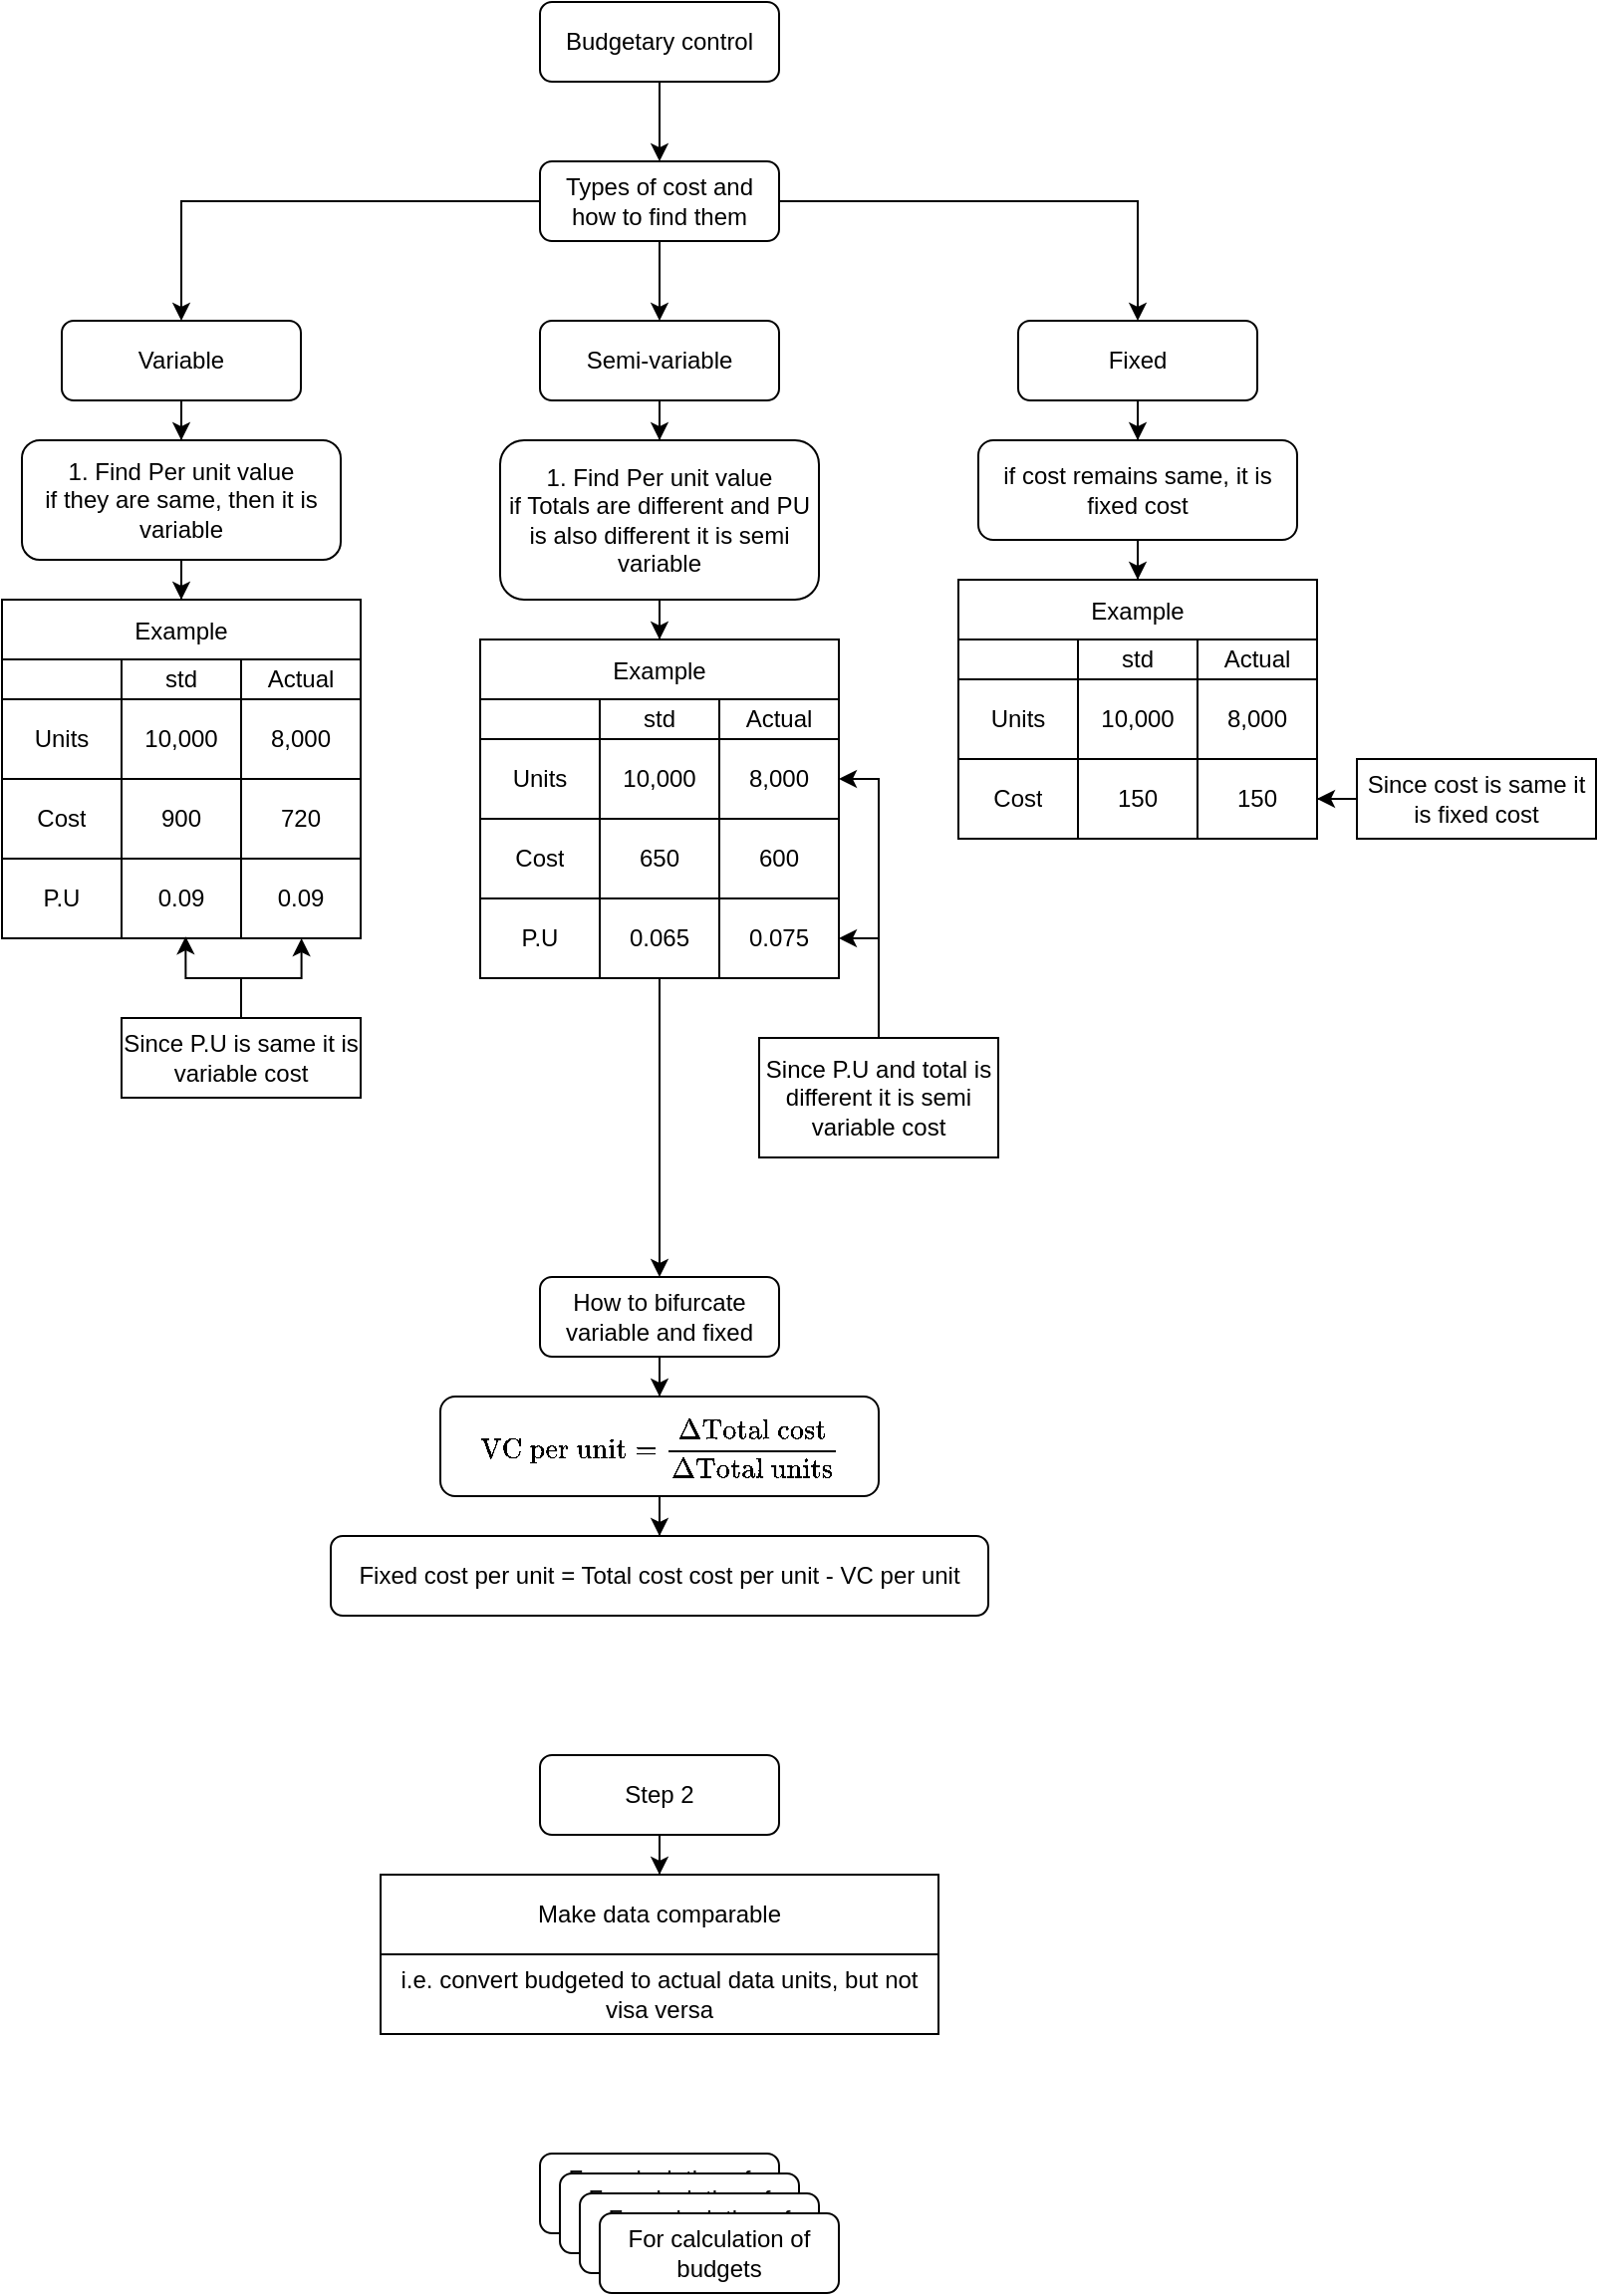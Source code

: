 <mxfile version="15.0.6" type="github">
  <diagram id="7xYDh08NcEi_VtG_tVV7" name="Page-1">
    <mxGraphModel dx="124.36" dy="-962.67" grid="1" gridSize="10" guides="1" tooltips="1" connect="1" arrows="1" fold="1" page="1" pageScale="1" pageWidth="850" pageHeight="1100" math="1" shadow="0">
      <root>
        <mxCell id="0" />
        <mxCell id="1" parent="0" />
        <mxCell id="7W-jUXoZuzK3Gu51qgMF-83" style="edgeStyle=orthogonalEdgeStyle;rounded=0;orthogonalLoop=1;jettySize=auto;html=1;" edge="1" parent="1" source="7W-jUXoZuzK3Gu51qgMF-1" target="7W-jUXoZuzK3Gu51qgMF-2">
          <mxGeometry relative="1" as="geometry" />
        </mxCell>
        <mxCell id="7W-jUXoZuzK3Gu51qgMF-1" value="Budgetary control" style="rounded=1;whiteSpace=wrap;html=1;" vertex="1" parent="1">
          <mxGeometry x="400" width="120" height="40" as="geometry" />
        </mxCell>
        <mxCell id="7W-jUXoZuzK3Gu51qgMF-80" style="edgeStyle=orthogonalEdgeStyle;rounded=0;orthogonalLoop=1;jettySize=auto;html=1;" edge="1" parent="1" source="7W-jUXoZuzK3Gu51qgMF-2" target="7W-jUXoZuzK3Gu51qgMF-4">
          <mxGeometry relative="1" as="geometry" />
        </mxCell>
        <mxCell id="7W-jUXoZuzK3Gu51qgMF-81" style="edgeStyle=orthogonalEdgeStyle;rounded=0;orthogonalLoop=1;jettySize=auto;html=1;" edge="1" parent="1" source="7W-jUXoZuzK3Gu51qgMF-2" target="7W-jUXoZuzK3Gu51qgMF-5">
          <mxGeometry relative="1" as="geometry" />
        </mxCell>
        <mxCell id="7W-jUXoZuzK3Gu51qgMF-82" style="edgeStyle=orthogonalEdgeStyle;rounded=0;orthogonalLoop=1;jettySize=auto;html=1;" edge="1" parent="1" source="7W-jUXoZuzK3Gu51qgMF-2" target="7W-jUXoZuzK3Gu51qgMF-3">
          <mxGeometry relative="1" as="geometry" />
        </mxCell>
        <mxCell id="7W-jUXoZuzK3Gu51qgMF-2" value="Types of cost and how to find them" style="rounded=1;whiteSpace=wrap;html=1;" vertex="1" parent="1">
          <mxGeometry x="400" y="80" width="120" height="40" as="geometry" />
        </mxCell>
        <mxCell id="7W-jUXoZuzK3Gu51qgMF-77" style="edgeStyle=orthogonalEdgeStyle;rounded=0;orthogonalLoop=1;jettySize=auto;html=1;" edge="1" parent="1" source="7W-jUXoZuzK3Gu51qgMF-3" target="7W-jUXoZuzK3Gu51qgMF-76">
          <mxGeometry relative="1" as="geometry" />
        </mxCell>
        <mxCell id="7W-jUXoZuzK3Gu51qgMF-3" value="Fixed" style="rounded=1;whiteSpace=wrap;html=1;" vertex="1" parent="1">
          <mxGeometry x="640" y="160" width="120" height="40" as="geometry" />
        </mxCell>
        <mxCell id="7W-jUXoZuzK3Gu51qgMF-49" style="edgeStyle=orthogonalEdgeStyle;rounded=0;orthogonalLoop=1;jettySize=auto;html=1;" edge="1" parent="1" source="7W-jUXoZuzK3Gu51qgMF-4" target="7W-jUXoZuzK3Gu51qgMF-48">
          <mxGeometry relative="1" as="geometry" />
        </mxCell>
        <mxCell id="7W-jUXoZuzK3Gu51qgMF-4" value="Semi-variable" style="rounded=1;whiteSpace=wrap;html=1;" vertex="1" parent="1">
          <mxGeometry x="400" y="160" width="120" height="40" as="geometry" />
        </mxCell>
        <mxCell id="7W-jUXoZuzK3Gu51qgMF-30" style="edgeStyle=orthogonalEdgeStyle;rounded=0;orthogonalLoop=1;jettySize=auto;html=1;" edge="1" parent="1" source="7W-jUXoZuzK3Gu51qgMF-5" target="7W-jUXoZuzK3Gu51qgMF-6">
          <mxGeometry relative="1" as="geometry" />
        </mxCell>
        <mxCell id="7W-jUXoZuzK3Gu51qgMF-5" value="Variable" style="rounded=1;whiteSpace=wrap;html=1;" vertex="1" parent="1">
          <mxGeometry x="160" y="160" width="120" height="40" as="geometry" />
        </mxCell>
        <mxCell id="7W-jUXoZuzK3Gu51qgMF-29" style="edgeStyle=orthogonalEdgeStyle;rounded=0;orthogonalLoop=1;jettySize=auto;html=1;" edge="1" parent="1" source="7W-jUXoZuzK3Gu51qgMF-6" target="7W-jUXoZuzK3Gu51qgMF-9">
          <mxGeometry relative="1" as="geometry" />
        </mxCell>
        <mxCell id="7W-jUXoZuzK3Gu51qgMF-6" value="&lt;div&gt;1. Find Per unit value&lt;/div&gt;&lt;div&gt;if they are same, then it is variable&lt;br&gt;&lt;/div&gt;" style="rounded=1;whiteSpace=wrap;html=1;" vertex="1" parent="1">
          <mxGeometry x="140" y="220" width="160" height="60" as="geometry" />
        </mxCell>
        <mxCell id="7W-jUXoZuzK3Gu51qgMF-9" value="Example" style="shape=table;startSize=30;container=1;collapsible=0;childLayout=tableLayout;" vertex="1" parent="1">
          <mxGeometry x="130" y="300" width="180" height="170" as="geometry" />
        </mxCell>
        <mxCell id="7W-jUXoZuzK3Gu51qgMF-10" value="" style="shape=partialRectangle;collapsible=0;dropTarget=0;pointerEvents=0;fillColor=none;top=0;left=0;bottom=0;right=0;points=[[0,0.5],[1,0.5]];portConstraint=eastwest;" vertex="1" parent="7W-jUXoZuzK3Gu51qgMF-9">
          <mxGeometry y="30" width="180" height="20" as="geometry" />
        </mxCell>
        <mxCell id="7W-jUXoZuzK3Gu51qgMF-11" value="" style="shape=partialRectangle;html=1;whiteSpace=wrap;connectable=0;overflow=hidden;fillColor=none;top=0;left=0;bottom=0;right=0;pointerEvents=1;" vertex="1" parent="7W-jUXoZuzK3Gu51qgMF-10">
          <mxGeometry width="60" height="20" as="geometry" />
        </mxCell>
        <mxCell id="7W-jUXoZuzK3Gu51qgMF-12" value="std" style="shape=partialRectangle;html=1;whiteSpace=wrap;connectable=0;overflow=hidden;fillColor=none;top=0;left=0;bottom=0;right=0;pointerEvents=1;" vertex="1" parent="7W-jUXoZuzK3Gu51qgMF-10">
          <mxGeometry x="60" width="60" height="20" as="geometry" />
        </mxCell>
        <mxCell id="7W-jUXoZuzK3Gu51qgMF-13" value="Actual" style="shape=partialRectangle;html=1;whiteSpace=wrap;connectable=0;overflow=hidden;fillColor=none;top=0;left=0;bottom=0;right=0;pointerEvents=1;" vertex="1" parent="7W-jUXoZuzK3Gu51qgMF-10">
          <mxGeometry x="120" width="60" height="20" as="geometry" />
        </mxCell>
        <mxCell id="7W-jUXoZuzK3Gu51qgMF-14" value="" style="shape=partialRectangle;collapsible=0;dropTarget=0;pointerEvents=0;fillColor=none;top=0;left=0;bottom=0;right=0;points=[[0,0.5],[1,0.5]];portConstraint=eastwest;" vertex="1" parent="7W-jUXoZuzK3Gu51qgMF-9">
          <mxGeometry y="50" width="180" height="40" as="geometry" />
        </mxCell>
        <mxCell id="7W-jUXoZuzK3Gu51qgMF-15" value="Units" style="shape=partialRectangle;html=1;whiteSpace=wrap;connectable=0;overflow=hidden;fillColor=none;top=0;left=0;bottom=0;right=0;pointerEvents=1;" vertex="1" parent="7W-jUXoZuzK3Gu51qgMF-14">
          <mxGeometry width="60" height="40" as="geometry" />
        </mxCell>
        <mxCell id="7W-jUXoZuzK3Gu51qgMF-16" value="10,000" style="shape=partialRectangle;html=1;whiteSpace=wrap;connectable=0;overflow=hidden;fillColor=none;top=0;left=0;bottom=0;right=0;pointerEvents=1;" vertex="1" parent="7W-jUXoZuzK3Gu51qgMF-14">
          <mxGeometry x="60" width="60" height="40" as="geometry" />
        </mxCell>
        <mxCell id="7W-jUXoZuzK3Gu51qgMF-17" value="8,000" style="shape=partialRectangle;html=1;whiteSpace=wrap;connectable=0;overflow=hidden;fillColor=none;top=0;left=0;bottom=0;right=0;pointerEvents=1;" vertex="1" parent="7W-jUXoZuzK3Gu51qgMF-14">
          <mxGeometry x="120" width="60" height="40" as="geometry" />
        </mxCell>
        <mxCell id="7W-jUXoZuzK3Gu51qgMF-18" style="shape=partialRectangle;collapsible=0;dropTarget=0;pointerEvents=0;fillColor=none;top=0;left=0;bottom=0;right=0;points=[[0,0.5],[1,0.5]];portConstraint=eastwest;" vertex="1" parent="7W-jUXoZuzK3Gu51qgMF-9">
          <mxGeometry y="90" width="180" height="40" as="geometry" />
        </mxCell>
        <mxCell id="7W-jUXoZuzK3Gu51qgMF-19" value="Cost" style="shape=partialRectangle;html=1;whiteSpace=wrap;connectable=0;overflow=hidden;fillColor=none;top=0;left=0;bottom=0;right=0;pointerEvents=1;" vertex="1" parent="7W-jUXoZuzK3Gu51qgMF-18">
          <mxGeometry width="60" height="40" as="geometry" />
        </mxCell>
        <mxCell id="7W-jUXoZuzK3Gu51qgMF-20" value="900" style="shape=partialRectangle;html=1;whiteSpace=wrap;connectable=0;overflow=hidden;fillColor=none;top=0;left=0;bottom=0;right=0;pointerEvents=1;" vertex="1" parent="7W-jUXoZuzK3Gu51qgMF-18">
          <mxGeometry x="60" width="60" height="40" as="geometry" />
        </mxCell>
        <mxCell id="7W-jUXoZuzK3Gu51qgMF-21" value="720" style="shape=partialRectangle;html=1;whiteSpace=wrap;connectable=0;overflow=hidden;fillColor=none;top=0;left=0;bottom=0;right=0;pointerEvents=1;" vertex="1" parent="7W-jUXoZuzK3Gu51qgMF-18">
          <mxGeometry x="120" width="60" height="40" as="geometry" />
        </mxCell>
        <mxCell id="7W-jUXoZuzK3Gu51qgMF-22" style="shape=partialRectangle;collapsible=0;dropTarget=0;pointerEvents=0;fillColor=none;top=0;left=0;bottom=0;right=0;points=[[0,0.5],[1,0.5]];portConstraint=eastwest;" vertex="1" parent="7W-jUXoZuzK3Gu51qgMF-9">
          <mxGeometry y="130" width="180" height="40" as="geometry" />
        </mxCell>
        <mxCell id="7W-jUXoZuzK3Gu51qgMF-23" value="P.U" style="shape=partialRectangle;html=1;whiteSpace=wrap;connectable=0;overflow=hidden;fillColor=none;top=0;left=0;bottom=0;right=0;pointerEvents=1;" vertex="1" parent="7W-jUXoZuzK3Gu51qgMF-22">
          <mxGeometry width="60" height="40" as="geometry" />
        </mxCell>
        <mxCell id="7W-jUXoZuzK3Gu51qgMF-24" value="0.09" style="shape=partialRectangle;html=1;whiteSpace=wrap;connectable=0;overflow=hidden;fillColor=none;top=0;left=0;bottom=0;right=0;pointerEvents=1;" vertex="1" parent="7W-jUXoZuzK3Gu51qgMF-22">
          <mxGeometry x="60" width="60" height="40" as="geometry" />
        </mxCell>
        <mxCell id="7W-jUXoZuzK3Gu51qgMF-25" value="0.09" style="shape=partialRectangle;html=1;whiteSpace=wrap;connectable=0;overflow=hidden;fillColor=none;top=0;left=0;bottom=0;right=0;pointerEvents=1;" vertex="1" parent="7W-jUXoZuzK3Gu51qgMF-22">
          <mxGeometry x="120" width="60" height="40" as="geometry" />
        </mxCell>
        <mxCell id="7W-jUXoZuzK3Gu51qgMF-27" style="edgeStyle=orthogonalEdgeStyle;rounded=0;orthogonalLoop=1;jettySize=auto;html=1;entryX=0.835;entryY=1.001;entryDx=0;entryDy=0;entryPerimeter=0;" edge="1" parent="1" source="7W-jUXoZuzK3Gu51qgMF-26" target="7W-jUXoZuzK3Gu51qgMF-22">
          <mxGeometry relative="1" as="geometry" />
        </mxCell>
        <mxCell id="7W-jUXoZuzK3Gu51qgMF-28" style="edgeStyle=orthogonalEdgeStyle;rounded=0;orthogonalLoop=1;jettySize=auto;html=1;entryX=0.512;entryY=0.977;entryDx=0;entryDy=0;entryPerimeter=0;" edge="1" parent="1" source="7W-jUXoZuzK3Gu51qgMF-26" target="7W-jUXoZuzK3Gu51qgMF-22">
          <mxGeometry relative="1" as="geometry" />
        </mxCell>
        <mxCell id="7W-jUXoZuzK3Gu51qgMF-26" value="Since P.U is same it is variable cost" style="rounded=0;whiteSpace=wrap;html=1;" vertex="1" parent="1">
          <mxGeometry x="190" y="510" width="120" height="40" as="geometry" />
        </mxCell>
        <mxCell id="7W-jUXoZuzK3Gu51qgMF-85" style="edgeStyle=orthogonalEdgeStyle;rounded=0;orthogonalLoop=1;jettySize=auto;html=1;" edge="1" parent="1" source="7W-jUXoZuzK3Gu51qgMF-31" target="7W-jUXoZuzK3Gu51qgMF-84">
          <mxGeometry relative="1" as="geometry" />
        </mxCell>
        <mxCell id="7W-jUXoZuzK3Gu51qgMF-31" value="Example" style="shape=table;startSize=30;container=1;collapsible=0;childLayout=tableLayout;" vertex="1" parent="1">
          <mxGeometry x="370" y="320" width="180" height="170" as="geometry" />
        </mxCell>
        <mxCell id="7W-jUXoZuzK3Gu51qgMF-32" value="" style="shape=partialRectangle;collapsible=0;dropTarget=0;pointerEvents=0;fillColor=none;top=0;left=0;bottom=0;right=0;points=[[0,0.5],[1,0.5]];portConstraint=eastwest;" vertex="1" parent="7W-jUXoZuzK3Gu51qgMF-31">
          <mxGeometry y="30" width="180" height="20" as="geometry" />
        </mxCell>
        <mxCell id="7W-jUXoZuzK3Gu51qgMF-33" value="" style="shape=partialRectangle;html=1;whiteSpace=wrap;connectable=0;overflow=hidden;fillColor=none;top=0;left=0;bottom=0;right=0;pointerEvents=1;" vertex="1" parent="7W-jUXoZuzK3Gu51qgMF-32">
          <mxGeometry width="60" height="20" as="geometry" />
        </mxCell>
        <mxCell id="7W-jUXoZuzK3Gu51qgMF-34" value="std" style="shape=partialRectangle;html=1;whiteSpace=wrap;connectable=0;overflow=hidden;fillColor=none;top=0;left=0;bottom=0;right=0;pointerEvents=1;" vertex="1" parent="7W-jUXoZuzK3Gu51qgMF-32">
          <mxGeometry x="60" width="60" height="20" as="geometry" />
        </mxCell>
        <mxCell id="7W-jUXoZuzK3Gu51qgMF-35" value="Actual" style="shape=partialRectangle;html=1;whiteSpace=wrap;connectable=0;overflow=hidden;fillColor=none;top=0;left=0;bottom=0;right=0;pointerEvents=1;" vertex="1" parent="7W-jUXoZuzK3Gu51qgMF-32">
          <mxGeometry x="120" width="60" height="20" as="geometry" />
        </mxCell>
        <mxCell id="7W-jUXoZuzK3Gu51qgMF-36" value="" style="shape=partialRectangle;collapsible=0;dropTarget=0;pointerEvents=0;fillColor=none;top=0;left=0;bottom=0;right=0;points=[[0,0.5],[1,0.5]];portConstraint=eastwest;" vertex="1" parent="7W-jUXoZuzK3Gu51qgMF-31">
          <mxGeometry y="50" width="180" height="40" as="geometry" />
        </mxCell>
        <mxCell id="7W-jUXoZuzK3Gu51qgMF-37" value="Units" style="shape=partialRectangle;html=1;whiteSpace=wrap;connectable=0;overflow=hidden;fillColor=none;top=0;left=0;bottom=0;right=0;pointerEvents=1;" vertex="1" parent="7W-jUXoZuzK3Gu51qgMF-36">
          <mxGeometry width="60" height="40" as="geometry" />
        </mxCell>
        <mxCell id="7W-jUXoZuzK3Gu51qgMF-38" value="10,000" style="shape=partialRectangle;html=1;whiteSpace=wrap;connectable=0;overflow=hidden;fillColor=none;top=0;left=0;bottom=0;right=0;pointerEvents=1;" vertex="1" parent="7W-jUXoZuzK3Gu51qgMF-36">
          <mxGeometry x="60" width="60" height="40" as="geometry" />
        </mxCell>
        <mxCell id="7W-jUXoZuzK3Gu51qgMF-39" value="8,000" style="shape=partialRectangle;html=1;whiteSpace=wrap;connectable=0;overflow=hidden;fillColor=none;top=0;left=0;bottom=0;right=0;pointerEvents=1;" vertex="1" parent="7W-jUXoZuzK3Gu51qgMF-36">
          <mxGeometry x="120" width="60" height="40" as="geometry" />
        </mxCell>
        <mxCell id="7W-jUXoZuzK3Gu51qgMF-40" style="shape=partialRectangle;collapsible=0;dropTarget=0;pointerEvents=0;fillColor=none;top=0;left=0;bottom=0;right=0;points=[[0,0.5],[1,0.5]];portConstraint=eastwest;" vertex="1" parent="7W-jUXoZuzK3Gu51qgMF-31">
          <mxGeometry y="90" width="180" height="40" as="geometry" />
        </mxCell>
        <mxCell id="7W-jUXoZuzK3Gu51qgMF-41" value="Cost" style="shape=partialRectangle;html=1;whiteSpace=wrap;connectable=0;overflow=hidden;fillColor=none;top=0;left=0;bottom=0;right=0;pointerEvents=1;" vertex="1" parent="7W-jUXoZuzK3Gu51qgMF-40">
          <mxGeometry width="60" height="40" as="geometry" />
        </mxCell>
        <mxCell id="7W-jUXoZuzK3Gu51qgMF-42" value="650" style="shape=partialRectangle;html=1;whiteSpace=wrap;connectable=0;overflow=hidden;fillColor=none;top=0;left=0;bottom=0;right=0;pointerEvents=1;" vertex="1" parent="7W-jUXoZuzK3Gu51qgMF-40">
          <mxGeometry x="60" width="60" height="40" as="geometry" />
        </mxCell>
        <mxCell id="7W-jUXoZuzK3Gu51qgMF-43" value="600" style="shape=partialRectangle;html=1;whiteSpace=wrap;connectable=0;overflow=hidden;fillColor=none;top=0;left=0;bottom=0;right=0;pointerEvents=1;" vertex="1" parent="7W-jUXoZuzK3Gu51qgMF-40">
          <mxGeometry x="120" width="60" height="40" as="geometry" />
        </mxCell>
        <mxCell id="7W-jUXoZuzK3Gu51qgMF-44" style="shape=partialRectangle;collapsible=0;dropTarget=0;pointerEvents=0;fillColor=none;top=0;left=0;bottom=0;right=0;points=[[0,0.5],[1,0.5]];portConstraint=eastwest;" vertex="1" parent="7W-jUXoZuzK3Gu51qgMF-31">
          <mxGeometry y="130" width="180" height="40" as="geometry" />
        </mxCell>
        <mxCell id="7W-jUXoZuzK3Gu51qgMF-45" value="P.U" style="shape=partialRectangle;html=1;whiteSpace=wrap;connectable=0;overflow=hidden;fillColor=none;top=0;left=0;bottom=0;right=0;pointerEvents=1;" vertex="1" parent="7W-jUXoZuzK3Gu51qgMF-44">
          <mxGeometry width="60" height="40" as="geometry" />
        </mxCell>
        <mxCell id="7W-jUXoZuzK3Gu51qgMF-46" value="0.065" style="shape=partialRectangle;html=1;whiteSpace=wrap;connectable=0;overflow=hidden;fillColor=none;top=0;left=0;bottom=0;right=0;pointerEvents=1;" vertex="1" parent="7W-jUXoZuzK3Gu51qgMF-44">
          <mxGeometry x="60" width="60" height="40" as="geometry" />
        </mxCell>
        <mxCell id="7W-jUXoZuzK3Gu51qgMF-47" value="0.075" style="shape=partialRectangle;html=1;whiteSpace=wrap;connectable=0;overflow=hidden;fillColor=none;top=0;left=0;bottom=0;right=0;pointerEvents=1;" vertex="1" parent="7W-jUXoZuzK3Gu51qgMF-44">
          <mxGeometry x="120" width="60" height="40" as="geometry" />
        </mxCell>
        <mxCell id="7W-jUXoZuzK3Gu51qgMF-50" style="edgeStyle=orthogonalEdgeStyle;rounded=0;orthogonalLoop=1;jettySize=auto;html=1;entryX=0.5;entryY=0;entryDx=0;entryDy=0;" edge="1" parent="1" source="7W-jUXoZuzK3Gu51qgMF-48" target="7W-jUXoZuzK3Gu51qgMF-31">
          <mxGeometry relative="1" as="geometry" />
        </mxCell>
        <mxCell id="7W-jUXoZuzK3Gu51qgMF-48" value="&lt;div&gt;1. Find Per unit value&lt;/div&gt;&lt;div&gt;if Totals are different and PU is also different it is semi variable&lt;br&gt;&lt;/div&gt;" style="rounded=1;whiteSpace=wrap;html=1;" vertex="1" parent="1">
          <mxGeometry x="380" y="220" width="160" height="80" as="geometry" />
        </mxCell>
        <mxCell id="7W-jUXoZuzK3Gu51qgMF-52" style="edgeStyle=orthogonalEdgeStyle;rounded=0;orthogonalLoop=1;jettySize=auto;html=1;entryX=1;entryY=0.5;entryDx=0;entryDy=0;" edge="1" parent="1" source="7W-jUXoZuzK3Gu51qgMF-51" target="7W-jUXoZuzK3Gu51qgMF-44">
          <mxGeometry relative="1" as="geometry" />
        </mxCell>
        <mxCell id="7W-jUXoZuzK3Gu51qgMF-53" style="edgeStyle=orthogonalEdgeStyle;rounded=0;orthogonalLoop=1;jettySize=auto;html=1;entryX=1;entryY=0.5;entryDx=0;entryDy=0;" edge="1" parent="1" source="7W-jUXoZuzK3Gu51qgMF-51" target="7W-jUXoZuzK3Gu51qgMF-36">
          <mxGeometry relative="1" as="geometry" />
        </mxCell>
        <mxCell id="7W-jUXoZuzK3Gu51qgMF-51" value="Since P.U and total is different it is semi variable cost" style="rounded=0;whiteSpace=wrap;html=1;" vertex="1" parent="1">
          <mxGeometry x="510" y="520" width="120" height="60" as="geometry" />
        </mxCell>
        <mxCell id="7W-jUXoZuzK3Gu51qgMF-58" value="Example" style="shape=table;startSize=30;container=1;collapsible=0;childLayout=tableLayout;" vertex="1" parent="1">
          <mxGeometry x="610" y="290" width="180" height="130" as="geometry" />
        </mxCell>
        <mxCell id="7W-jUXoZuzK3Gu51qgMF-59" value="" style="shape=partialRectangle;collapsible=0;dropTarget=0;pointerEvents=0;fillColor=none;top=0;left=0;bottom=0;right=0;points=[[0,0.5],[1,0.5]];portConstraint=eastwest;" vertex="1" parent="7W-jUXoZuzK3Gu51qgMF-58">
          <mxGeometry y="30" width="180" height="20" as="geometry" />
        </mxCell>
        <mxCell id="7W-jUXoZuzK3Gu51qgMF-60" value="" style="shape=partialRectangle;html=1;whiteSpace=wrap;connectable=0;overflow=hidden;fillColor=none;top=0;left=0;bottom=0;right=0;pointerEvents=1;" vertex="1" parent="7W-jUXoZuzK3Gu51qgMF-59">
          <mxGeometry width="60" height="20" as="geometry" />
        </mxCell>
        <mxCell id="7W-jUXoZuzK3Gu51qgMF-61" value="std" style="shape=partialRectangle;html=1;whiteSpace=wrap;connectable=0;overflow=hidden;fillColor=none;top=0;left=0;bottom=0;right=0;pointerEvents=1;" vertex="1" parent="7W-jUXoZuzK3Gu51qgMF-59">
          <mxGeometry x="60" width="60" height="20" as="geometry" />
        </mxCell>
        <mxCell id="7W-jUXoZuzK3Gu51qgMF-62" value="Actual" style="shape=partialRectangle;html=1;whiteSpace=wrap;connectable=0;overflow=hidden;fillColor=none;top=0;left=0;bottom=0;right=0;pointerEvents=1;" vertex="1" parent="7W-jUXoZuzK3Gu51qgMF-59">
          <mxGeometry x="120" width="60" height="20" as="geometry" />
        </mxCell>
        <mxCell id="7W-jUXoZuzK3Gu51qgMF-63" value="" style="shape=partialRectangle;collapsible=0;dropTarget=0;pointerEvents=0;fillColor=none;top=0;left=0;bottom=0;right=0;points=[[0,0.5],[1,0.5]];portConstraint=eastwest;" vertex="1" parent="7W-jUXoZuzK3Gu51qgMF-58">
          <mxGeometry y="50" width="180" height="40" as="geometry" />
        </mxCell>
        <mxCell id="7W-jUXoZuzK3Gu51qgMF-64" value="Units" style="shape=partialRectangle;html=1;whiteSpace=wrap;connectable=0;overflow=hidden;fillColor=none;top=0;left=0;bottom=0;right=0;pointerEvents=1;" vertex="1" parent="7W-jUXoZuzK3Gu51qgMF-63">
          <mxGeometry width="60" height="40" as="geometry" />
        </mxCell>
        <mxCell id="7W-jUXoZuzK3Gu51qgMF-65" value="10,000" style="shape=partialRectangle;html=1;whiteSpace=wrap;connectable=0;overflow=hidden;fillColor=none;top=0;left=0;bottom=0;right=0;pointerEvents=1;" vertex="1" parent="7W-jUXoZuzK3Gu51qgMF-63">
          <mxGeometry x="60" width="60" height="40" as="geometry" />
        </mxCell>
        <mxCell id="7W-jUXoZuzK3Gu51qgMF-66" value="8,000" style="shape=partialRectangle;html=1;whiteSpace=wrap;connectable=0;overflow=hidden;fillColor=none;top=0;left=0;bottom=0;right=0;pointerEvents=1;" vertex="1" parent="7W-jUXoZuzK3Gu51qgMF-63">
          <mxGeometry x="120" width="60" height="40" as="geometry" />
        </mxCell>
        <mxCell id="7W-jUXoZuzK3Gu51qgMF-67" style="shape=partialRectangle;collapsible=0;dropTarget=0;pointerEvents=0;fillColor=none;top=0;left=0;bottom=0;right=0;points=[[0,0.5],[1,0.5]];portConstraint=eastwest;" vertex="1" parent="7W-jUXoZuzK3Gu51qgMF-58">
          <mxGeometry y="90" width="180" height="40" as="geometry" />
        </mxCell>
        <mxCell id="7W-jUXoZuzK3Gu51qgMF-68" value="Cost" style="shape=partialRectangle;html=1;whiteSpace=wrap;connectable=0;overflow=hidden;fillColor=none;top=0;left=0;bottom=0;right=0;pointerEvents=1;" vertex="1" parent="7W-jUXoZuzK3Gu51qgMF-67">
          <mxGeometry width="60" height="40" as="geometry" />
        </mxCell>
        <mxCell id="7W-jUXoZuzK3Gu51qgMF-69" value="150" style="shape=partialRectangle;html=1;whiteSpace=wrap;connectable=0;overflow=hidden;fillColor=none;top=0;left=0;bottom=0;right=0;pointerEvents=1;" vertex="1" parent="7W-jUXoZuzK3Gu51qgMF-67">
          <mxGeometry x="60" width="60" height="40" as="geometry" />
        </mxCell>
        <mxCell id="7W-jUXoZuzK3Gu51qgMF-70" value="150" style="shape=partialRectangle;html=1;whiteSpace=wrap;connectable=0;overflow=hidden;fillColor=none;top=0;left=0;bottom=0;right=0;pointerEvents=1;" vertex="1" parent="7W-jUXoZuzK3Gu51qgMF-67">
          <mxGeometry x="120" width="60" height="40" as="geometry" />
        </mxCell>
        <mxCell id="7W-jUXoZuzK3Gu51qgMF-75" style="edgeStyle=orthogonalEdgeStyle;rounded=0;orthogonalLoop=1;jettySize=auto;html=1;entryX=0.5;entryY=0;entryDx=0;entryDy=0;" edge="1" source="7W-jUXoZuzK3Gu51qgMF-76" target="7W-jUXoZuzK3Gu51qgMF-58" parent="1">
          <mxGeometry relative="1" as="geometry" />
        </mxCell>
        <mxCell id="7W-jUXoZuzK3Gu51qgMF-76" value="if cost remains same, it is fixed cost" style="rounded=1;whiteSpace=wrap;html=1;" vertex="1" parent="1">
          <mxGeometry x="620" y="220" width="160" height="50" as="geometry" />
        </mxCell>
        <mxCell id="7W-jUXoZuzK3Gu51qgMF-79" style="edgeStyle=orthogonalEdgeStyle;rounded=0;orthogonalLoop=1;jettySize=auto;html=1;entryX=1;entryY=0.5;entryDx=0;entryDy=0;" edge="1" parent="1" source="7W-jUXoZuzK3Gu51qgMF-78" target="7W-jUXoZuzK3Gu51qgMF-67">
          <mxGeometry relative="1" as="geometry" />
        </mxCell>
        <mxCell id="7W-jUXoZuzK3Gu51qgMF-78" value="Since cost is same it is fixed cost" style="rounded=0;whiteSpace=wrap;html=1;" vertex="1" parent="1">
          <mxGeometry x="810" y="380" width="120" height="40" as="geometry" />
        </mxCell>
        <mxCell id="7W-jUXoZuzK3Gu51qgMF-90" style="edgeStyle=orthogonalEdgeStyle;rounded=0;orthogonalLoop=1;jettySize=auto;html=1;" edge="1" parent="1" source="7W-jUXoZuzK3Gu51qgMF-84" target="7W-jUXoZuzK3Gu51qgMF-86">
          <mxGeometry relative="1" as="geometry" />
        </mxCell>
        <mxCell id="7W-jUXoZuzK3Gu51qgMF-84" value="How to bifurcate variable and fixed" style="rounded=1;whiteSpace=wrap;html=1;" vertex="1" parent="1">
          <mxGeometry x="400" y="640" width="120" height="40" as="geometry" />
        </mxCell>
        <mxCell id="7W-jUXoZuzK3Gu51qgMF-92" style="edgeStyle=orthogonalEdgeStyle;rounded=0;orthogonalLoop=1;jettySize=auto;html=1;entryX=0.5;entryY=0;entryDx=0;entryDy=0;" edge="1" parent="1" source="7W-jUXoZuzK3Gu51qgMF-86" target="7W-jUXoZuzK3Gu51qgMF-91">
          <mxGeometry relative="1" as="geometry" />
        </mxCell>
        <mxCell id="7W-jUXoZuzK3Gu51qgMF-86" value="`\text{VC per unit} = (Delta\text{Total cost})/(Delta\text{Total units})`" style="rounded=1;whiteSpace=wrap;html=1;" vertex="1" parent="1">
          <mxGeometry x="350" y="700" width="220" height="50" as="geometry" />
        </mxCell>
        <mxCell id="7W-jUXoZuzK3Gu51qgMF-91" value="Fixed cost per unit = Total cost cost per unit - VC per unit" style="rounded=1;whiteSpace=wrap;html=1;" vertex="1" parent="1">
          <mxGeometry x="295" y="770" width="330" height="40" as="geometry" />
        </mxCell>
        <mxCell id="7W-jUXoZuzK3Gu51qgMF-96" style="edgeStyle=orthogonalEdgeStyle;rounded=0;orthogonalLoop=1;jettySize=auto;html=1;entryX=0.5;entryY=0;entryDx=0;entryDy=0;" edge="1" parent="1" source="7W-jUXoZuzK3Gu51qgMF-93" target="7W-jUXoZuzK3Gu51qgMF-94">
          <mxGeometry relative="1" as="geometry" />
        </mxCell>
        <mxCell id="7W-jUXoZuzK3Gu51qgMF-93" value="Step 2" style="rounded=1;whiteSpace=wrap;html=1;" vertex="1" parent="1">
          <mxGeometry x="400" y="880" width="120" height="40" as="geometry" />
        </mxCell>
        <mxCell id="7W-jUXoZuzK3Gu51qgMF-94" value="Make data comparable" style="rounded=0;whiteSpace=wrap;html=1;" vertex="1" parent="1">
          <mxGeometry x="320" y="940" width="280" height="40" as="geometry" />
        </mxCell>
        <mxCell id="7W-jUXoZuzK3Gu51qgMF-95" value="i.e. convert budgeted to actual data units, but not visa versa" style="rounded=0;whiteSpace=wrap;html=1;" vertex="1" parent="1">
          <mxGeometry x="320" y="980" width="280" height="40" as="geometry" />
        </mxCell>
        <mxCell id="7W-jUXoZuzK3Gu51qgMF-97" value="For calculation of budgets" style="rounded=1;whiteSpace=wrap;html=1;" vertex="1" parent="1">
          <mxGeometry x="400" y="1080" width="120" height="40" as="geometry" />
        </mxCell>
        <mxCell id="7W-jUXoZuzK3Gu51qgMF-98" value="For calculation of budgets" style="rounded=1;whiteSpace=wrap;html=1;" vertex="1" parent="1">
          <mxGeometry x="410" y="1090" width="120" height="40" as="geometry" />
        </mxCell>
        <mxCell id="7W-jUXoZuzK3Gu51qgMF-99" value="For calculation of budgets" style="rounded=1;whiteSpace=wrap;html=1;" vertex="1" parent="1">
          <mxGeometry x="420" y="1100" width="120" height="40" as="geometry" />
        </mxCell>
        <mxCell id="7W-jUXoZuzK3Gu51qgMF-100" value="For calculation of budgets" style="rounded=1;whiteSpace=wrap;html=1;" vertex="1" parent="1">
          <mxGeometry x="430" y="1110" width="120" height="40" as="geometry" />
        </mxCell>
      </root>
    </mxGraphModel>
  </diagram>
</mxfile>
